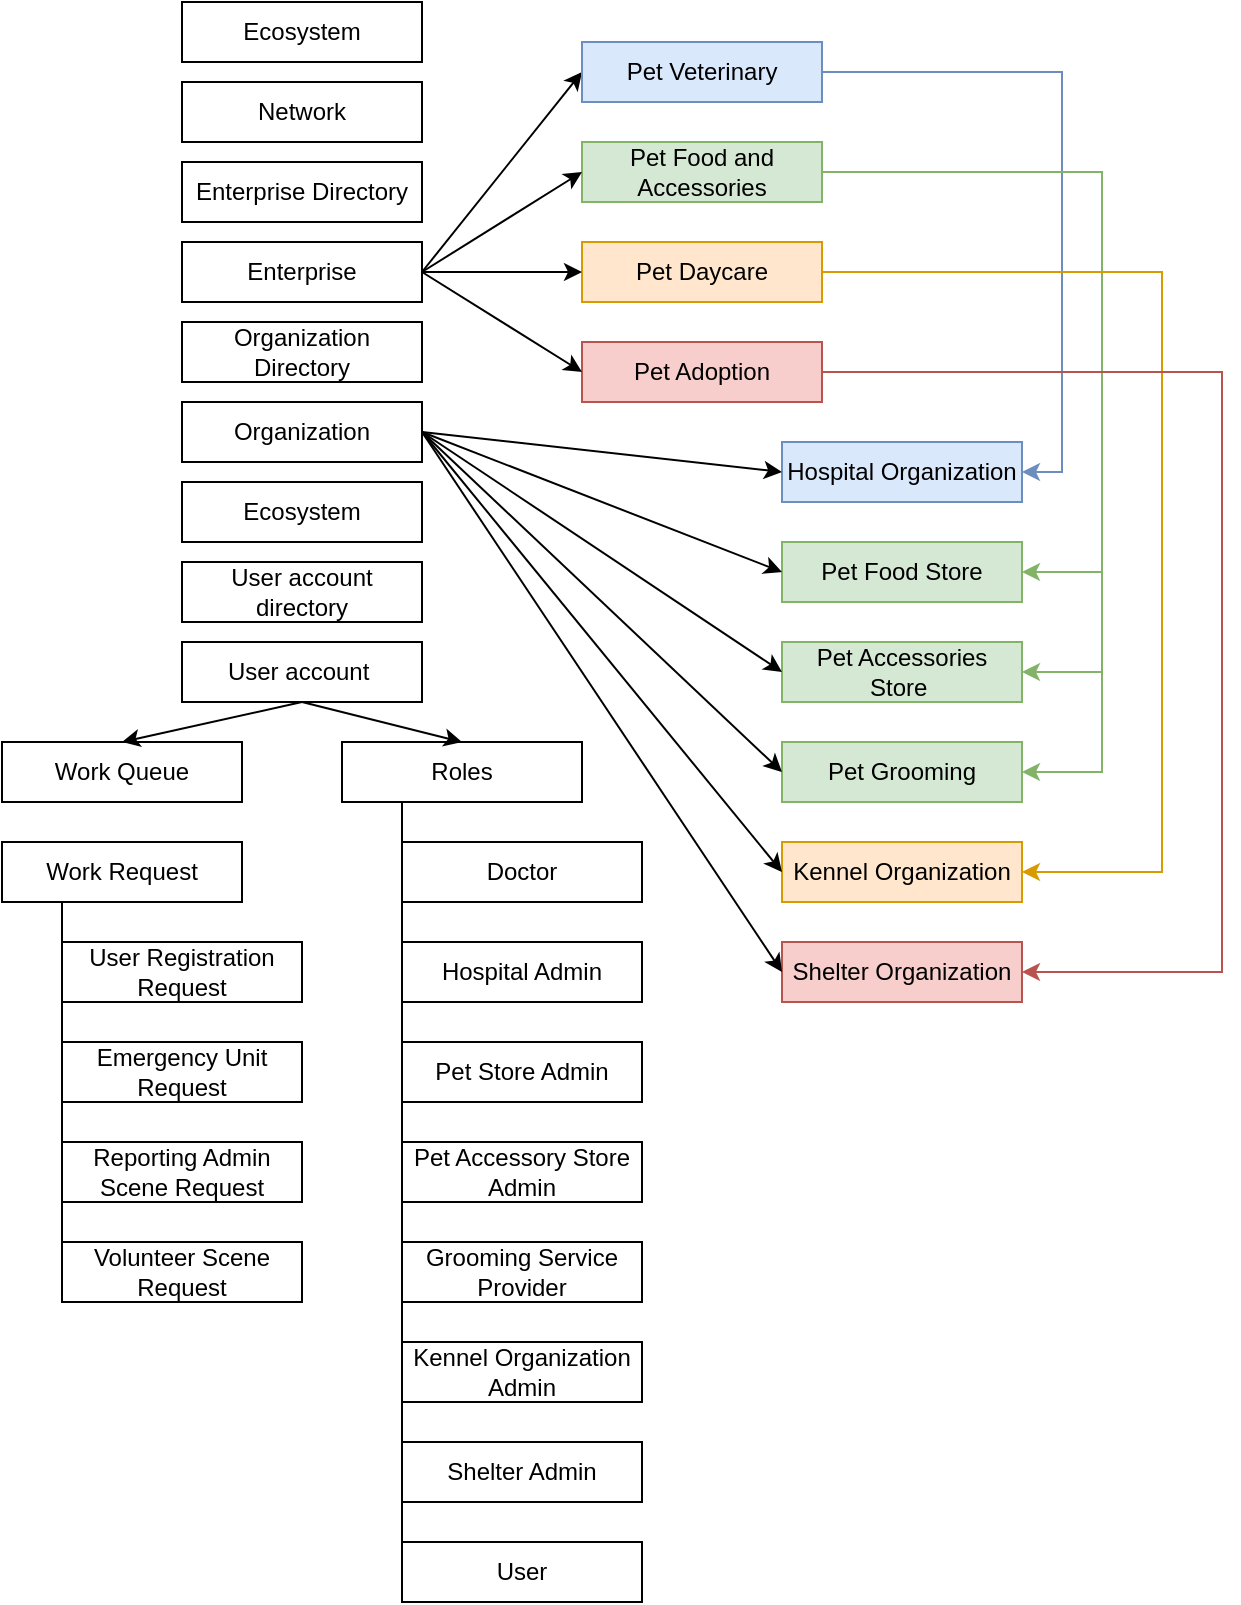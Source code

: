 <mxfile version="20.5.1" type="device"><diagram id="CEOIK2z3CPLX9n5IKrJz" name="Page-1"><mxGraphModel dx="996" dy="646" grid="1" gridSize="10" guides="1" tooltips="1" connect="1" arrows="1" fold="1" page="1" pageScale="1" pageWidth="850" pageHeight="1100" math="0" shadow="0"><root><mxCell id="0"/><mxCell id="1" parent="0"/><mxCell id="sZkRxwtP48PCdhigaLeF-1" value="Ecosystem" style="rounded=0;whiteSpace=wrap;html=1;" vertex="1" parent="1"><mxGeometry x="280" width="120" height="30" as="geometry"/></mxCell><mxCell id="sZkRxwtP48PCdhigaLeF-2" value="Network" style="rounded=0;whiteSpace=wrap;html=1;" vertex="1" parent="1"><mxGeometry x="280" y="40" width="120" height="30" as="geometry"/></mxCell><mxCell id="sZkRxwtP48PCdhigaLeF-3" value="Enterprise Directory" style="rounded=0;whiteSpace=wrap;html=1;" vertex="1" parent="1"><mxGeometry x="280" y="80" width="120" height="30" as="geometry"/></mxCell><mxCell id="sZkRxwtP48PCdhigaLeF-4" value="Organization Directory" style="rounded=0;whiteSpace=wrap;html=1;" vertex="1" parent="1"><mxGeometry x="280" y="160" width="120" height="30" as="geometry"/></mxCell><mxCell id="sZkRxwtP48PCdhigaLeF-5" value="Enterprise" style="rounded=0;whiteSpace=wrap;html=1;" vertex="1" parent="1"><mxGeometry x="280" y="120" width="120" height="30" as="geometry"/></mxCell><mxCell id="sZkRxwtP48PCdhigaLeF-6" value="Work Queue" style="rounded=0;whiteSpace=wrap;html=1;" vertex="1" parent="1"><mxGeometry x="190" y="370" width="120" height="30" as="geometry"/></mxCell><mxCell id="sZkRxwtP48PCdhigaLeF-7" value="User account&amp;nbsp;" style="rounded=0;whiteSpace=wrap;html=1;" vertex="1" parent="1"><mxGeometry x="280" y="320" width="120" height="30" as="geometry"/></mxCell><mxCell id="sZkRxwtP48PCdhigaLeF-8" value="User account directory" style="rounded=0;whiteSpace=wrap;html=1;" vertex="1" parent="1"><mxGeometry x="280" y="280" width="120" height="30" as="geometry"/></mxCell><mxCell id="sZkRxwtP48PCdhigaLeF-12" value="Volunteer Scene Request" style="rounded=0;whiteSpace=wrap;html=1;" vertex="1" parent="1"><mxGeometry x="220" y="620" width="120" height="30" as="geometry"/></mxCell><mxCell id="sZkRxwtP48PCdhigaLeF-13" value="Reporting Admin Scene Request" style="rounded=0;whiteSpace=wrap;html=1;" vertex="1" parent="1"><mxGeometry x="220" y="570" width="120" height="30" as="geometry"/></mxCell><mxCell id="sZkRxwtP48PCdhigaLeF-14" value="Emergency Unit Request" style="rounded=0;whiteSpace=wrap;html=1;" vertex="1" parent="1"><mxGeometry x="220" y="520" width="120" height="30" as="geometry"/></mxCell><mxCell id="sZkRxwtP48PCdhigaLeF-15" value="User Registration Request" style="rounded=0;whiteSpace=wrap;html=1;" vertex="1" parent="1"><mxGeometry x="220" y="470" width="120" height="30" as="geometry"/></mxCell><mxCell id="sZkRxwtP48PCdhigaLeF-16" value="Work Request" style="rounded=0;whiteSpace=wrap;html=1;" vertex="1" parent="1"><mxGeometry x="190" y="420" width="120" height="30" as="geometry"/></mxCell><mxCell id="sZkRxwtP48PCdhigaLeF-17" value="Roles" style="rounded=0;whiteSpace=wrap;html=1;" vertex="1" parent="1"><mxGeometry x="360" y="370" width="120" height="30" as="geometry"/></mxCell><mxCell id="sZkRxwtP48PCdhigaLeF-20" value="Ecosystem" style="rounded=0;whiteSpace=wrap;html=1;" vertex="1" parent="1"><mxGeometry x="280" y="240" width="120" height="30" as="geometry"/></mxCell><mxCell id="sZkRxwtP48PCdhigaLeF-21" value="User" style="rounded=0;whiteSpace=wrap;html=1;" vertex="1" parent="1"><mxGeometry x="390" y="770" width="120" height="30" as="geometry"/></mxCell><mxCell id="sZkRxwtP48PCdhigaLeF-22" value="Shelter Admin" style="rounded=0;whiteSpace=wrap;html=1;" vertex="1" parent="1"><mxGeometry x="390" y="720" width="120" height="30" as="geometry"/></mxCell><mxCell id="sZkRxwtP48PCdhigaLeF-24" value="Kennel Organization Admin" style="rounded=0;whiteSpace=wrap;html=1;" vertex="1" parent="1"><mxGeometry x="390" y="670" width="120" height="30" as="geometry"/></mxCell><mxCell id="sZkRxwtP48PCdhigaLeF-25" value="Grooming Service Provider" style="rounded=0;whiteSpace=wrap;html=1;" vertex="1" parent="1"><mxGeometry x="390" y="620" width="120" height="30" as="geometry"/></mxCell><mxCell id="sZkRxwtP48PCdhigaLeF-26" value="Pet Accessory Store Admin" style="rounded=0;whiteSpace=wrap;html=1;" vertex="1" parent="1"><mxGeometry x="390" y="570" width="120" height="30" as="geometry"/></mxCell><mxCell id="sZkRxwtP48PCdhigaLeF-27" value="Pet Store Admin" style="rounded=0;whiteSpace=wrap;html=1;" vertex="1" parent="1"><mxGeometry x="390" y="520" width="120" height="30" as="geometry"/></mxCell><mxCell id="sZkRxwtP48PCdhigaLeF-28" value="Hospital Admin" style="rounded=0;whiteSpace=wrap;html=1;" vertex="1" parent="1"><mxGeometry x="390" y="470" width="120" height="30" as="geometry"/></mxCell><mxCell id="sZkRxwtP48PCdhigaLeF-29" value="&lt;div style=&quot;text-align: left;&quot;&gt;&lt;span style=&quot;background-color: initial; font-variant-ligatures: none;&quot;&gt;&lt;font style=&quot;font-size: 12px;&quot; face=&quot;Calibri, Calibri_EmbeddedFont, Calibri_MSFontService, sans-serif&quot;&gt;Doctor&lt;/font&gt;&lt;/span&gt;&lt;/div&gt;" style="rounded=0;whiteSpace=wrap;html=1;" vertex="1" parent="1"><mxGeometry x="390" y="420" width="120" height="30" as="geometry"/></mxCell><mxCell id="sZkRxwtP48PCdhigaLeF-30" value="" style="endArrow=none;html=1;rounded=0;fontSize=12;entryX=0.25;entryY=1;entryDx=0;entryDy=0;exitX=0;exitY=0.5;exitDx=0;exitDy=0;" edge="1" parent="1" source="sZkRxwtP48PCdhigaLeF-15" target="sZkRxwtP48PCdhigaLeF-16"><mxGeometry width="50" height="50" relative="1" as="geometry"><mxPoint x="360" y="500" as="sourcePoint"/><mxPoint x="410" y="450" as="targetPoint"/></mxGeometry></mxCell><mxCell id="sZkRxwtP48PCdhigaLeF-31" value="" style="endArrow=none;html=1;rounded=0;fontSize=12;entryX=0.25;entryY=1;entryDx=0;entryDy=0;exitX=0;exitY=0.5;exitDx=0;exitDy=0;" edge="1" parent="1" source="sZkRxwtP48PCdhigaLeF-14" target="sZkRxwtP48PCdhigaLeF-16"><mxGeometry width="50" height="50" relative="1" as="geometry"><mxPoint x="280" y="510" as="sourcePoint"/><mxPoint x="330" y="460" as="targetPoint"/></mxGeometry></mxCell><mxCell id="sZkRxwtP48PCdhigaLeF-32" value="" style="endArrow=none;html=1;rounded=0;fontSize=12;entryX=0.25;entryY=1;entryDx=0;entryDy=0;exitX=0;exitY=0;exitDx=0;exitDy=0;" edge="1" parent="1" source="sZkRxwtP48PCdhigaLeF-13" target="sZkRxwtP48PCdhigaLeF-16"><mxGeometry width="50" height="50" relative="1" as="geometry"><mxPoint x="280" y="510" as="sourcePoint"/><mxPoint x="330" y="460" as="targetPoint"/></mxGeometry></mxCell><mxCell id="sZkRxwtP48PCdhigaLeF-33" value="" style="endArrow=none;html=1;rounded=0;fontSize=12;exitX=0;exitY=0;exitDx=0;exitDy=0;entryX=0.25;entryY=1;entryDx=0;entryDy=0;" edge="1" parent="1" source="sZkRxwtP48PCdhigaLeF-12" target="sZkRxwtP48PCdhigaLeF-16"><mxGeometry width="50" height="50" relative="1" as="geometry"><mxPoint x="190" y="480" as="sourcePoint"/><mxPoint x="240" y="430" as="targetPoint"/></mxGeometry></mxCell><mxCell id="sZkRxwtP48PCdhigaLeF-34" value="" style="endArrow=none;html=1;rounded=0;fontSize=12;entryX=0.25;entryY=1;entryDx=0;entryDy=0;exitX=0;exitY=0.5;exitDx=0;exitDy=0;" edge="1" parent="1" source="sZkRxwtP48PCdhigaLeF-29" target="sZkRxwtP48PCdhigaLeF-17"><mxGeometry width="50" height="50" relative="1" as="geometry"><mxPoint x="280" y="590" as="sourcePoint"/><mxPoint x="330" y="540" as="targetPoint"/></mxGeometry></mxCell><mxCell id="sZkRxwtP48PCdhigaLeF-35" value="" style="endArrow=none;html=1;rounded=0;fontSize=12;exitX=0;exitY=0;exitDx=0;exitDy=0;" edge="1" parent="1" source="sZkRxwtP48PCdhigaLeF-28"><mxGeometry width="50" height="50" relative="1" as="geometry"><mxPoint x="340" y="450" as="sourcePoint"/><mxPoint x="390" y="400" as="targetPoint"/></mxGeometry></mxCell><mxCell id="sZkRxwtP48PCdhigaLeF-36" value="" style="endArrow=none;html=1;rounded=0;fontSize=12;exitX=0;exitY=0;exitDx=0;exitDy=0;" edge="1" parent="1" source="sZkRxwtP48PCdhigaLeF-27"><mxGeometry width="50" height="50" relative="1" as="geometry"><mxPoint x="340" y="450" as="sourcePoint"/><mxPoint x="390" y="400" as="targetPoint"/></mxGeometry></mxCell><mxCell id="sZkRxwtP48PCdhigaLeF-37" value="" style="endArrow=none;html=1;rounded=0;fontSize=12;entryX=0.25;entryY=1;entryDx=0;entryDy=0;exitX=0;exitY=0;exitDx=0;exitDy=0;" edge="1" parent="1" source="sZkRxwtP48PCdhigaLeF-26" target="sZkRxwtP48PCdhigaLeF-17"><mxGeometry width="50" height="50" relative="1" as="geometry"><mxPoint x="310" y="620" as="sourcePoint"/><mxPoint x="360" y="570" as="targetPoint"/></mxGeometry></mxCell><mxCell id="sZkRxwtP48PCdhigaLeF-38" value="" style="endArrow=none;html=1;rounded=0;fontSize=12;entryX=0.25;entryY=1;entryDx=0;entryDy=0;exitX=0;exitY=0;exitDx=0;exitDy=0;" edge="1" parent="1" source="sZkRxwtP48PCdhigaLeF-24" target="sZkRxwtP48PCdhigaLeF-17"><mxGeometry width="50" height="50" relative="1" as="geometry"><mxPoint x="320" y="630" as="sourcePoint"/><mxPoint x="370" y="580" as="targetPoint"/></mxGeometry></mxCell><mxCell id="sZkRxwtP48PCdhigaLeF-40" value="" style="endArrow=none;html=1;rounded=0;fontSize=12;exitX=0;exitY=0;exitDx=0;exitDy=0;entryX=0.25;entryY=1;entryDx=0;entryDy=0;" edge="1" parent="1" source="sZkRxwtP48PCdhigaLeF-21" target="sZkRxwtP48PCdhigaLeF-17"><mxGeometry width="50" height="50" relative="1" as="geometry"><mxPoint x="250" y="710" as="sourcePoint"/><mxPoint x="300" y="660" as="targetPoint"/></mxGeometry></mxCell><mxCell id="sZkRxwtP48PCdhigaLeF-41" value="" style="endArrow=none;html=1;rounded=0;fontSize=12;entryX=0.25;entryY=1;entryDx=0;entryDy=0;exitX=0;exitY=0;exitDx=0;exitDy=0;" edge="1" parent="1" source="sZkRxwtP48PCdhigaLeF-22" target="sZkRxwtP48PCdhigaLeF-17"><mxGeometry width="50" height="50" relative="1" as="geometry"><mxPoint x="260" y="720" as="sourcePoint"/><mxPoint x="310" y="670" as="targetPoint"/></mxGeometry></mxCell><mxCell id="sZkRxwtP48PCdhigaLeF-42" value="" style="endArrow=none;html=1;rounded=0;fontSize=12;entryX=0.25;entryY=1;entryDx=0;entryDy=0;exitX=0;exitY=0;exitDx=0;exitDy=0;" edge="1" parent="1" target="sZkRxwtP48PCdhigaLeF-17"><mxGeometry width="50" height="50" relative="1" as="geometry"><mxPoint x="390" y="720" as="sourcePoint"/><mxPoint x="320" y="680" as="targetPoint"/></mxGeometry></mxCell><mxCell id="sZkRxwtP48PCdhigaLeF-43" value="" style="endArrow=none;html=1;rounded=0;fontSize=12;exitX=0;exitY=0;exitDx=0;exitDy=0;" edge="1" parent="1" source="sZkRxwtP48PCdhigaLeF-25"><mxGeometry width="50" height="50" relative="1" as="geometry"><mxPoint x="340" y="450" as="sourcePoint"/><mxPoint x="390" y="400" as="targetPoint"/></mxGeometry></mxCell><mxCell id="sZkRxwtP48PCdhigaLeF-46" value="" style="endArrow=classic;html=1;rounded=0;fontSize=12;exitX=1;exitY=0.5;exitDx=0;exitDy=0;entryX=0;entryY=0.5;entryDx=0;entryDy=0;" edge="1" parent="1" source="sZkRxwtP48PCdhigaLeF-5" target="sZkRxwtP48PCdhigaLeF-47"><mxGeometry width="50" height="50" relative="1" as="geometry"><mxPoint x="560" y="300" as="sourcePoint"/><mxPoint x="480" y="60" as="targetPoint"/></mxGeometry></mxCell><mxCell id="sZkRxwtP48PCdhigaLeF-47" value="Pet Veterinary" style="rounded=0;whiteSpace=wrap;html=1;fillColor=#dae8fc;strokeColor=#6c8ebf;" vertex="1" parent="1"><mxGeometry x="480" y="20" width="120" height="30" as="geometry"/></mxCell><mxCell id="sZkRxwtP48PCdhigaLeF-48" value="Pet Adoption" style="rounded=0;whiteSpace=wrap;html=1;fillColor=#f8cecc;strokeColor=#b85450;" vertex="1" parent="1"><mxGeometry x="480" y="170" width="120" height="30" as="geometry"/></mxCell><mxCell id="sZkRxwtP48PCdhigaLeF-49" value="Pet Daycare" style="rounded=0;whiteSpace=wrap;html=1;fillColor=#ffe6cc;strokeColor=#d79b00;" vertex="1" parent="1"><mxGeometry x="480" y="120" width="120" height="30" as="geometry"/></mxCell><mxCell id="sZkRxwtP48PCdhigaLeF-50" value="Pet Food and Accessories" style="rounded=0;whiteSpace=wrap;html=1;fillColor=#d5e8d4;strokeColor=#82b366;" vertex="1" parent="1"><mxGeometry x="480" y="70" width="120" height="30" as="geometry"/></mxCell><mxCell id="sZkRxwtP48PCdhigaLeF-51" value="Organization" style="rounded=0;whiteSpace=wrap;html=1;" vertex="1" parent="1"><mxGeometry x="280" y="200" width="120" height="30" as="geometry"/></mxCell><mxCell id="sZkRxwtP48PCdhigaLeF-53" value="" style="endArrow=classic;html=1;rounded=0;fontSize=12;entryX=0.5;entryY=0;entryDx=0;entryDy=0;exitX=0.5;exitY=1;exitDx=0;exitDy=0;" edge="1" parent="1" source="sZkRxwtP48PCdhigaLeF-7" target="sZkRxwtP48PCdhigaLeF-6"><mxGeometry width="50" height="50" relative="1" as="geometry"><mxPoint x="560" y="280" as="sourcePoint"/><mxPoint x="610" y="230" as="targetPoint"/></mxGeometry></mxCell><mxCell id="sZkRxwtP48PCdhigaLeF-54" value="" style="endArrow=classic;html=1;rounded=0;fontSize=12;entryX=0.5;entryY=0;entryDx=0;entryDy=0;exitX=0.5;exitY=1;exitDx=0;exitDy=0;" edge="1" parent="1" source="sZkRxwtP48PCdhigaLeF-7" target="sZkRxwtP48PCdhigaLeF-17"><mxGeometry width="50" height="50" relative="1" as="geometry"><mxPoint x="350" y="360" as="sourcePoint"/><mxPoint x="260" y="380" as="targetPoint"/></mxGeometry></mxCell><mxCell id="sZkRxwtP48PCdhigaLeF-55" value="" style="endArrow=classic;html=1;rounded=0;fontSize=12;entryX=0;entryY=0.5;entryDx=0;entryDy=0;exitX=1;exitY=0.5;exitDx=0;exitDy=0;" edge="1" parent="1" source="sZkRxwtP48PCdhigaLeF-5" target="sZkRxwtP48PCdhigaLeF-50"><mxGeometry width="50" height="50" relative="1" as="geometry"><mxPoint x="400" y="130" as="sourcePoint"/><mxPoint x="490" y="45.0" as="targetPoint"/></mxGeometry></mxCell><mxCell id="sZkRxwtP48PCdhigaLeF-56" value="" style="endArrow=classic;html=1;rounded=0;fontSize=12;entryX=0;entryY=0.5;entryDx=0;entryDy=0;" edge="1" parent="1" target="sZkRxwtP48PCdhigaLeF-49"><mxGeometry width="50" height="50" relative="1" as="geometry"><mxPoint x="400" y="135" as="sourcePoint"/><mxPoint x="500" y="55.0" as="targetPoint"/></mxGeometry></mxCell><mxCell id="sZkRxwtP48PCdhigaLeF-57" value="" style="endArrow=classic;html=1;rounded=0;fontSize=12;exitX=1;exitY=0.5;exitDx=0;exitDy=0;entryX=0;entryY=0.5;entryDx=0;entryDy=0;" edge="1" parent="1" source="sZkRxwtP48PCdhigaLeF-5" target="sZkRxwtP48PCdhigaLeF-48"><mxGeometry width="50" height="50" relative="1" as="geometry"><mxPoint x="410" y="137.5" as="sourcePoint"/><mxPoint x="490" y="145.0" as="targetPoint"/></mxGeometry></mxCell><mxCell id="sZkRxwtP48PCdhigaLeF-58" value="Hospital Organization" style="rounded=0;whiteSpace=wrap;html=1;fillColor=#dae8fc;strokeColor=#6c8ebf;" vertex="1" parent="1"><mxGeometry x="580" y="220" width="120" height="30" as="geometry"/></mxCell><mxCell id="sZkRxwtP48PCdhigaLeF-59" value="Pet Food Store" style="rounded=0;whiteSpace=wrap;html=1;fillColor=#d5e8d4;strokeColor=#82b366;" vertex="1" parent="1"><mxGeometry x="580" y="270" width="120" height="30" as="geometry"/></mxCell><mxCell id="sZkRxwtP48PCdhigaLeF-65" value="Pet Accessories Store&amp;nbsp;" style="rounded=0;whiteSpace=wrap;html=1;fillColor=#d5e8d4;strokeColor=#82b366;" vertex="1" parent="1"><mxGeometry x="580" y="320" width="120" height="30" as="geometry"/></mxCell><mxCell id="sZkRxwtP48PCdhigaLeF-66" value="Pet Grooming" style="rounded=0;whiteSpace=wrap;html=1;fillColor=#d5e8d4;strokeColor=#82b366;" vertex="1" parent="1"><mxGeometry x="580" y="370" width="120" height="30" as="geometry"/></mxCell><mxCell id="sZkRxwtP48PCdhigaLeF-67" value="Kennel Organization" style="rounded=0;whiteSpace=wrap;html=1;fillColor=#ffe6cc;strokeColor=#d79b00;" vertex="1" parent="1"><mxGeometry x="580" y="420" width="120" height="30" as="geometry"/></mxCell><mxCell id="sZkRxwtP48PCdhigaLeF-68" value="Shelter Organization" style="rounded=0;whiteSpace=wrap;html=1;fillColor=#f8cecc;strokeColor=#b85450;" vertex="1" parent="1"><mxGeometry x="580" y="470" width="120" height="30" as="geometry"/></mxCell><mxCell id="sZkRxwtP48PCdhigaLeF-70" value="" style="endArrow=classic;html=1;rounded=0;fontSize=12;fillColor=#dae8fc;strokeColor=#6c8ebf;exitX=1;exitY=0.5;exitDx=0;exitDy=0;entryX=1;entryY=0.5;entryDx=0;entryDy=0;" edge="1" parent="1" source="sZkRxwtP48PCdhigaLeF-47" target="sZkRxwtP48PCdhigaLeF-58"><mxGeometry width="50" height="50" relative="1" as="geometry"><mxPoint x="440" y="270" as="sourcePoint"/><mxPoint x="490" y="220" as="targetPoint"/><Array as="points"><mxPoint x="720" y="35"/><mxPoint x="720" y="235"/></Array></mxGeometry></mxCell><mxCell id="sZkRxwtP48PCdhigaLeF-71" value="" style="endArrow=classic;html=1;rounded=0;fontSize=12;fillColor=#d5e8d4;strokeColor=#82b366;exitX=1;exitY=0.5;exitDx=0;exitDy=0;entryX=1;entryY=0.5;entryDx=0;entryDy=0;" edge="1" parent="1" source="sZkRxwtP48PCdhigaLeF-50" target="sZkRxwtP48PCdhigaLeF-59"><mxGeometry width="50" height="50" relative="1" as="geometry"><mxPoint x="440" y="270" as="sourcePoint"/><mxPoint x="490" y="220" as="targetPoint"/><Array as="points"><mxPoint x="740" y="85"/><mxPoint x="740" y="285"/></Array></mxGeometry></mxCell><mxCell id="sZkRxwtP48PCdhigaLeF-72" value="" style="endArrow=classic;html=1;rounded=0;fontSize=12;fillColor=#d5e8d4;strokeColor=#82b366;entryX=1;entryY=0.5;entryDx=0;entryDy=0;" edge="1" parent="1" target="sZkRxwtP48PCdhigaLeF-65"><mxGeometry width="50" height="50" relative="1" as="geometry"><mxPoint x="740" y="280" as="sourcePoint"/><mxPoint x="490" y="220" as="targetPoint"/><Array as="points"><mxPoint x="740" y="335"/></Array></mxGeometry></mxCell><mxCell id="sZkRxwtP48PCdhigaLeF-73" value="" style="endArrow=classic;html=1;rounded=0;fontSize=12;fillColor=#d5e8d4;strokeColor=#82b366;entryX=1;entryY=0.5;entryDx=0;entryDy=0;" edge="1" parent="1" target="sZkRxwtP48PCdhigaLeF-66"><mxGeometry width="50" height="50" relative="1" as="geometry"><mxPoint x="740" y="330" as="sourcePoint"/><mxPoint x="710" y="345" as="targetPoint"/><Array as="points"><mxPoint x="740" y="385"/></Array></mxGeometry></mxCell><mxCell id="sZkRxwtP48PCdhigaLeF-74" value="" style="endArrow=classic;html=1;rounded=0;fontSize=12;fillColor=#ffe6cc;strokeColor=#d79b00;exitX=1;exitY=0.5;exitDx=0;exitDy=0;entryX=1;entryY=0.5;entryDx=0;entryDy=0;" edge="1" parent="1" source="sZkRxwtP48PCdhigaLeF-49" target="sZkRxwtP48PCdhigaLeF-67"><mxGeometry width="50" height="50" relative="1" as="geometry"><mxPoint x="440" y="290" as="sourcePoint"/><mxPoint x="490" y="240" as="targetPoint"/><Array as="points"><mxPoint x="770" y="135"/><mxPoint x="770" y="435"/></Array></mxGeometry></mxCell><mxCell id="sZkRxwtP48PCdhigaLeF-75" value="" style="endArrow=classic;html=1;rounded=0;fontSize=12;fillColor=#f8cecc;strokeColor=#b85450;exitX=1;exitY=0.5;exitDx=0;exitDy=0;entryX=1;entryY=0.5;entryDx=0;entryDy=0;" edge="1" parent="1" source="sZkRxwtP48PCdhigaLeF-48" target="sZkRxwtP48PCdhigaLeF-68"><mxGeometry width="50" height="50" relative="1" as="geometry"><mxPoint x="440" y="290" as="sourcePoint"/><mxPoint x="490" y="240" as="targetPoint"/><Array as="points"><mxPoint x="780" y="185"/><mxPoint x="800" y="185"/><mxPoint x="800" y="485"/></Array></mxGeometry></mxCell><mxCell id="sZkRxwtP48PCdhigaLeF-77" value="" style="endArrow=classic;html=1;rounded=0;fontSize=12;entryX=0;entryY=0.5;entryDx=0;entryDy=0;exitX=1;exitY=0.5;exitDx=0;exitDy=0;" edge="1" parent="1" source="sZkRxwtP48PCdhigaLeF-51" target="sZkRxwtP48PCdhigaLeF-58"><mxGeometry width="50" height="50" relative="1" as="geometry"><mxPoint x="380" y="290" as="sourcePoint"/><mxPoint x="430" y="240" as="targetPoint"/></mxGeometry></mxCell><mxCell id="sZkRxwtP48PCdhigaLeF-78" value="" style="endArrow=classic;html=1;rounded=0;fontSize=12;entryX=0;entryY=0.5;entryDx=0;entryDy=0;exitX=1;exitY=0.5;exitDx=0;exitDy=0;" edge="1" parent="1" source="sZkRxwtP48PCdhigaLeF-51" target="sZkRxwtP48PCdhigaLeF-59"><mxGeometry width="50" height="50" relative="1" as="geometry"><mxPoint x="380" y="300" as="sourcePoint"/><mxPoint x="430" y="250" as="targetPoint"/></mxGeometry></mxCell><mxCell id="sZkRxwtP48PCdhigaLeF-79" value="" style="endArrow=classic;html=1;rounded=0;fontSize=12;entryX=0;entryY=0.5;entryDx=0;entryDy=0;exitX=1;exitY=0.5;exitDx=0;exitDy=0;" edge="1" parent="1" source="sZkRxwtP48PCdhigaLeF-51" target="sZkRxwtP48PCdhigaLeF-65"><mxGeometry width="50" height="50" relative="1" as="geometry"><mxPoint x="410" y="225" as="sourcePoint"/><mxPoint x="590" y="295" as="targetPoint"/></mxGeometry></mxCell><mxCell id="sZkRxwtP48PCdhigaLeF-80" value="" style="endArrow=classic;html=1;rounded=0;fontSize=12;entryX=0;entryY=0.5;entryDx=0;entryDy=0;exitX=1;exitY=0.5;exitDx=0;exitDy=0;" edge="1" parent="1" source="sZkRxwtP48PCdhigaLeF-51" target="sZkRxwtP48PCdhigaLeF-66"><mxGeometry width="50" height="50" relative="1" as="geometry"><mxPoint x="420" y="235" as="sourcePoint"/><mxPoint x="600" y="305" as="targetPoint"/></mxGeometry></mxCell><mxCell id="sZkRxwtP48PCdhigaLeF-81" value="" style="endArrow=classic;html=1;rounded=0;fontSize=12;entryX=0;entryY=0.5;entryDx=0;entryDy=0;exitX=1;exitY=0.5;exitDx=0;exitDy=0;" edge="1" parent="1" source="sZkRxwtP48PCdhigaLeF-51" target="sZkRxwtP48PCdhigaLeF-67"><mxGeometry width="50" height="50" relative="1" as="geometry"><mxPoint x="430" y="245" as="sourcePoint"/><mxPoint x="610" y="315" as="targetPoint"/></mxGeometry></mxCell><mxCell id="sZkRxwtP48PCdhigaLeF-82" value="" style="endArrow=classic;html=1;rounded=0;fontSize=12;entryX=0;entryY=0.5;entryDx=0;entryDy=0;exitX=1;exitY=0.5;exitDx=0;exitDy=0;" edge="1" parent="1" source="sZkRxwtP48PCdhigaLeF-51" target="sZkRxwtP48PCdhigaLeF-68"><mxGeometry width="50" height="50" relative="1" as="geometry"><mxPoint x="440" y="255" as="sourcePoint"/><mxPoint x="620" y="325" as="targetPoint"/></mxGeometry></mxCell></root></mxGraphModel></diagram></mxfile>